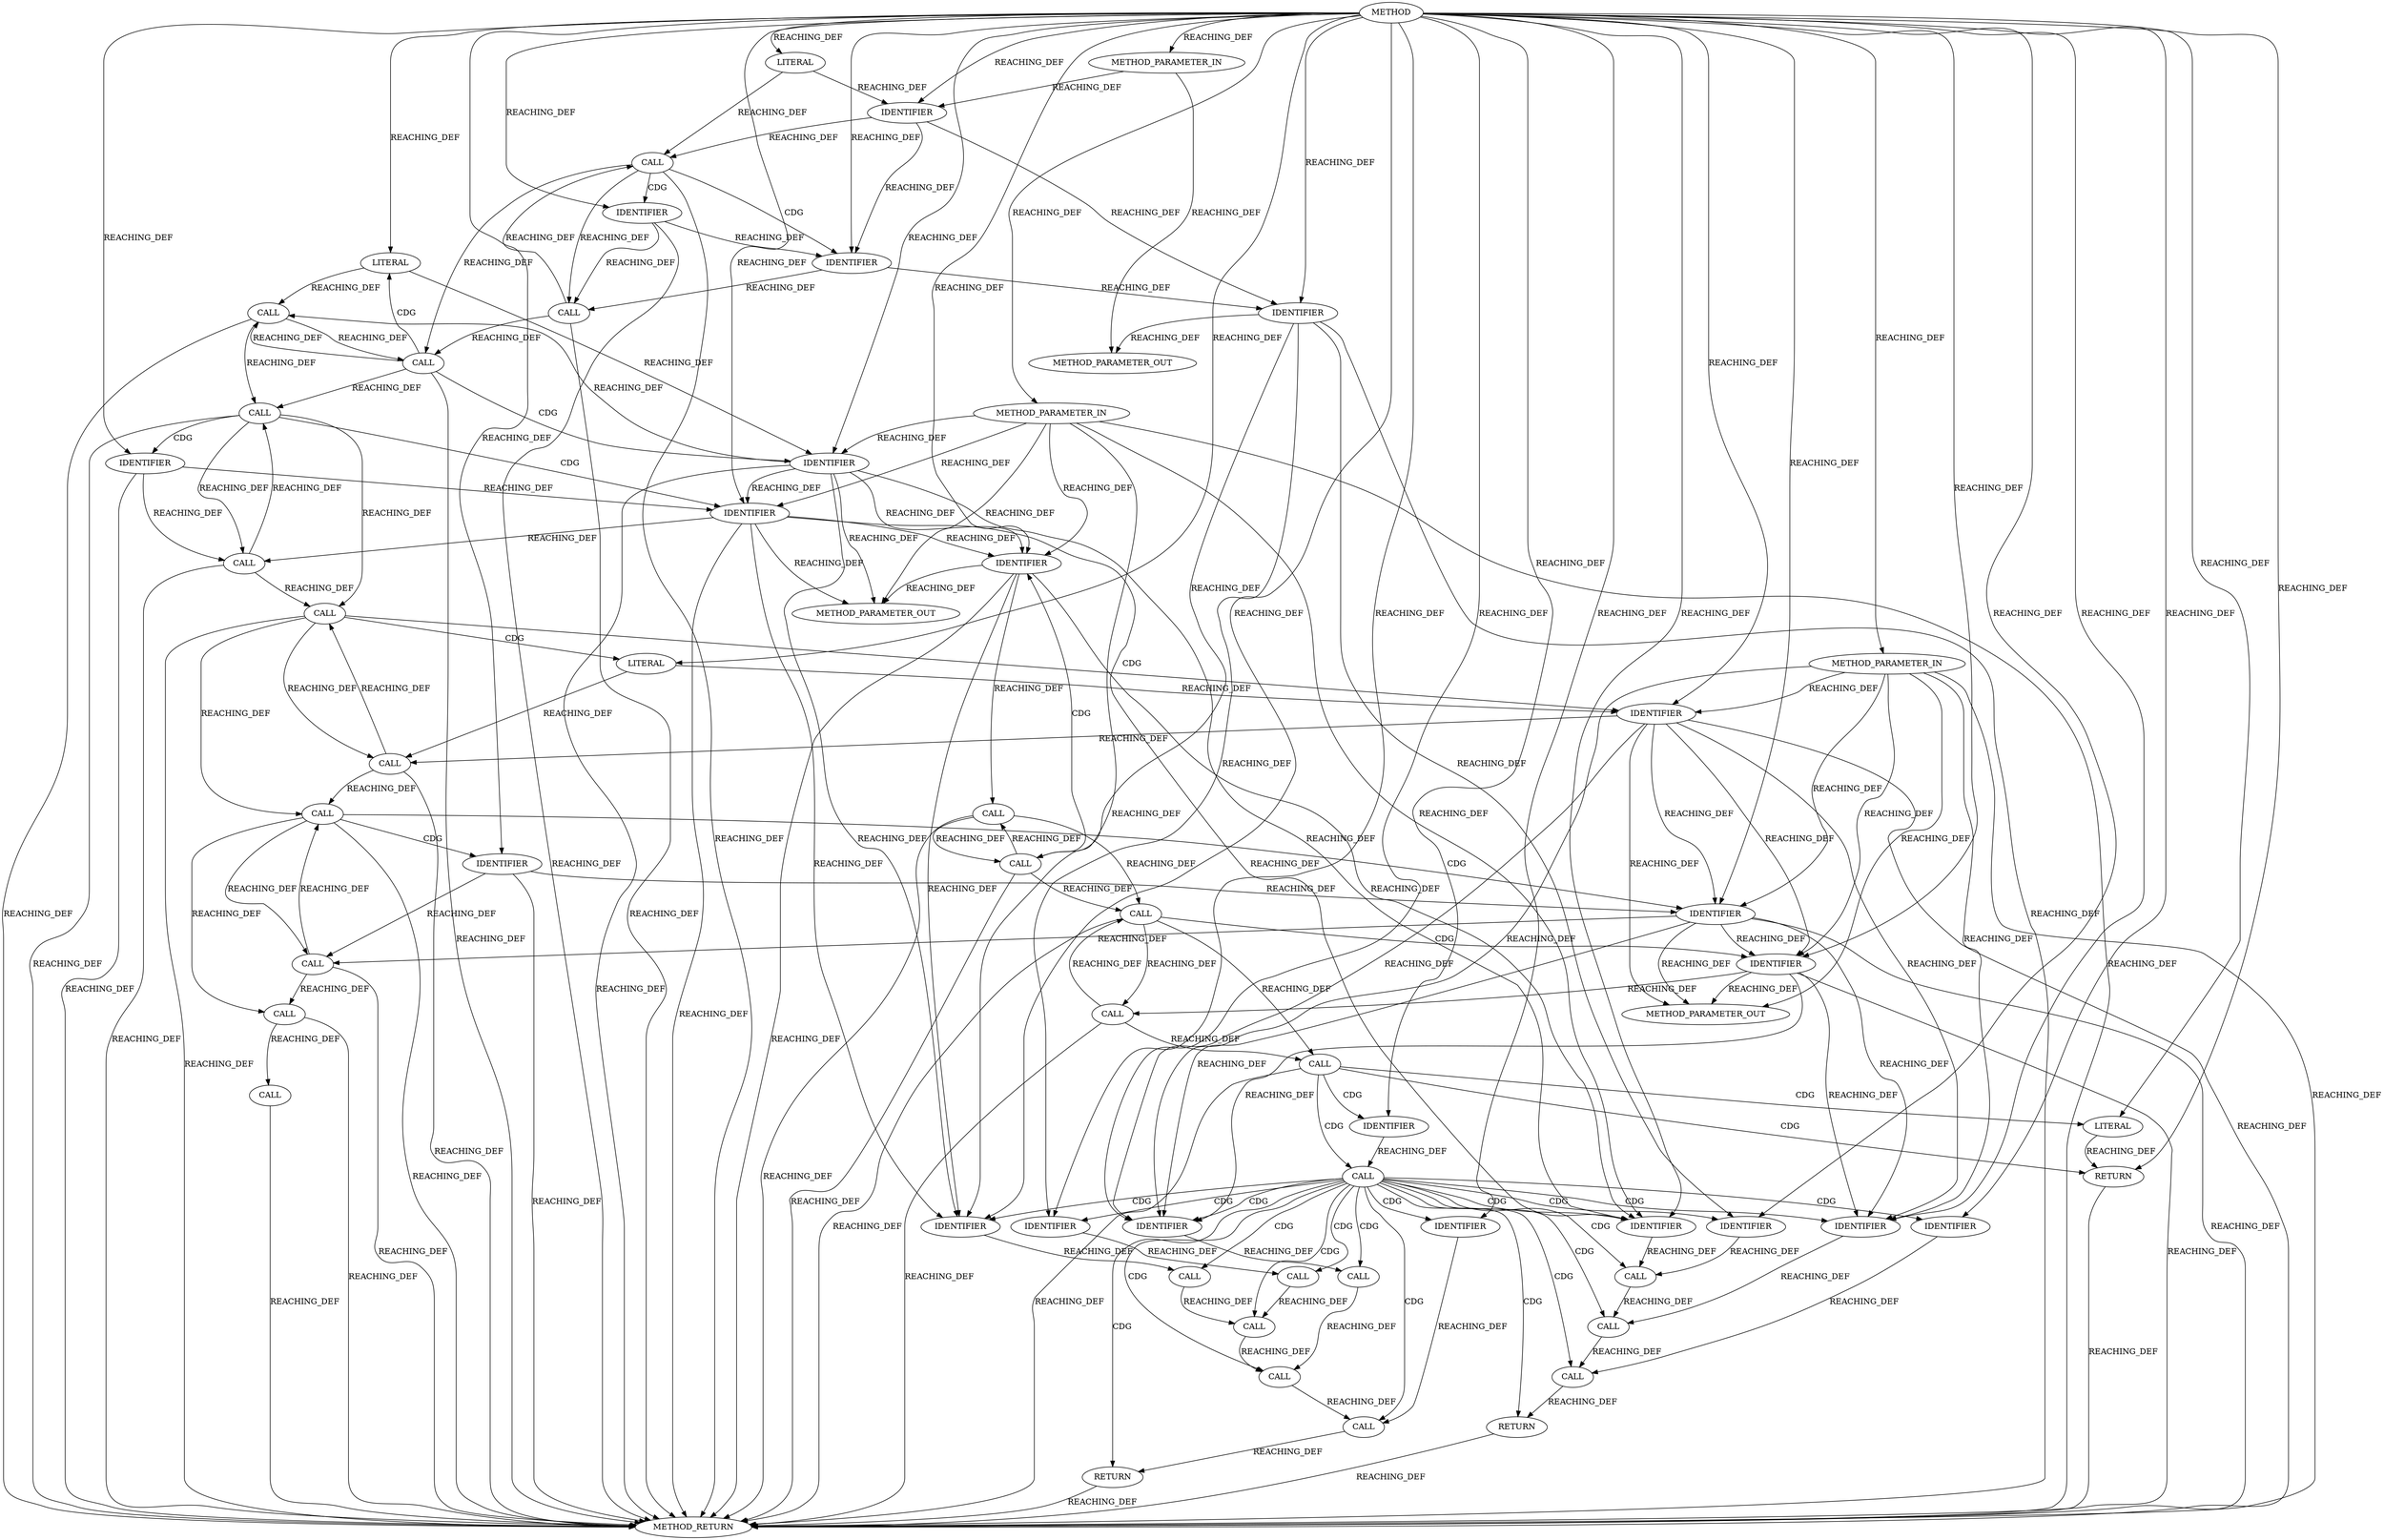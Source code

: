 strict digraph "" {
	node [label="\N"];
	1240	[ARGUMENT_INDEX=2,
		CODE=0,
		COLUMN_NUMBER=22,
		LINE_NUMBER=414,
		ORDER=2,
		TYPE_FULL_NAME=int,
		filename="messenger_v2.c",
		label=LITERAL];
	1238	[ARGUMENT_INDEX=2,
		CODE="middle_len < 0",
		COLUMN_NUMBER=9,
		DISPATCH_TYPE=STATIC_DISPATCH,
		LINE_NUMBER=414,
		METHOD_FULL_NAME="<operator>.lessThan",
		NAME="<operator>.lessThan",
		ORDER=2,
		TYPE_FULL_NAME="<empty>",
		filename="messenger_v2.c",
		label=CALL];
	1240 -> 1238	[VARIABLE=0,
		label=REACHING_DEF];
	1239	[ARGUMENT_INDEX=1,
		CODE=middle_len,
		COLUMN_NUMBER=9,
		LINE_NUMBER=414,
		NAME=middle_len,
		ORDER=1,
		TYPE_FULL_NAME=int,
		filename="messenger_v2.c",
		label=IDENTIFIER];
	1240 -> 1239	[VARIABLE=0,
		label=REACHING_DEF];
	1285	[CODE=RET,
		COLUMN_NUMBER=1,
		EVALUATION_STRATEGY=BY_VALUE,
		LINE_NUMBER=410,
		ORDER=6,
		TYPE_FULL_NAME=int,
		filename="messenger_v2.c",
		label=METHOD_RETURN];
	1238 -> 1285	[VARIABLE="middle_len < 0",
		label=REACHING_DEF];
	1230	[ARGUMENT_INDEX=1,
		CODE="front_len < 0 || front_len > CEPH_MSG_MAX_FRONT_LEN ||
	       middle_len < 0",
		COLUMN_NUMBER=9,
		DISPATCH_TYPE=STATIC_DISPATCH,
		LINE_NUMBER=413,
		METHOD_FULL_NAME="<operator>.logicalOr",
		NAME="<operator>.logicalOr",
		ORDER=1,
		TYPE_FULL_NAME="<empty>",
		filename="messenger_v2.c",
		label=CALL];
	1238 -> 1230	[VARIABLE="middle_len < 0",
		label=REACHING_DEF];
	1231	[ARGUMENT_INDEX=1,
		CODE="front_len < 0 || front_len > CEPH_MSG_MAX_FRONT_LEN",
		COLUMN_NUMBER=9,
		DISPATCH_TYPE=STATIC_DISPATCH,
		LINE_NUMBER=413,
		METHOD_FULL_NAME="<operator>.logicalOr",
		NAME="<operator>.logicalOr",
		ORDER=1,
		TYPE_FULL_NAME="<empty>",
		filename="messenger_v2.c",
		label=CALL];
	1238 -> 1231	[VARIABLE="middle_len < 0",
		label=REACHING_DEF];
	1239 -> 1238	[VARIABLE=middle_len,
		label=REACHING_DEF];
	1271	[ARGUMENT_INDEX=2,
		CODE=middle_len,
		COLUMN_NUMBER=22,
		LINE_NUMBER=421,
		NAME=middle_len,
		ORDER=2,
		TYPE_FULL_NAME=int,
		filename="messenger_v2.c",
		label=IDENTIFIER];
	1239 -> 1271	[VARIABLE=middle_len,
		label=REACHING_DEF];
	1239 -> 1285	[VARIABLE=middle_len,
		label=REACHING_DEF];
	1256	[ARGUMENT_INDEX=1,
		CODE=middle_len,
		COLUMN_NUMBER=21,
		LINE_NUMBER=417,
		NAME=middle_len,
		ORDER=1,
		TYPE_FULL_NAME=int,
		filename="messenger_v2.c",
		label=IDENTIFIER];
	1239 -> 1256	[VARIABLE=middle_len,
		label=REACHING_DEF];
	1281	[ARGUMENT_INDEX=1,
		CODE=middle_len,
		COLUMN_NUMBER=44,
		LINE_NUMBER=424,
		NAME=middle_len,
		ORDER=1,
		TYPE_FULL_NAME=int,
		filename="messenger_v2.c",
		label=IDENTIFIER];
	1239 -> 1281	[VARIABLE=middle_len,
		label=REACHING_DEF];
	13104	[CODE="int middle_len",
		COLUMN_NUMBER=45,
		EVALUATION_STRATEGY=BY_VALUE,
		INDEX=2,
		IS_VARIADIC=false,
		LINE_NUMBER=410,
		NAME=middle_len,
		ORDER=2,
		TYPE_FULL_NAME=int,
		filename="messenger_v2.c",
		label=METHOD_PARAMETER_OUT];
	1239 -> 13104	[VARIABLE=middle_len,
		label=REACHING_DEF];
	1242	[ARGUMENT_INDEX=1,
		CODE=middle_len,
		COLUMN_NUMBER=27,
		LINE_NUMBER=414,
		NAME=middle_len,
		ORDER=1,
		TYPE_FULL_NAME=int,
		filename="messenger_v2.c",
		label=IDENTIFIER];
	1239 -> 1242	[VARIABLE=middle_len,
		label=REACHING_DEF];
	1282	[ARGUMENT_INDEX=2,
		CODE="padded_len(data_len)",
		COLUMN_NUMBER=9,
		DISPATCH_TYPE=STATIC_DISPATCH,
		LINE_NUMBER=425,
		METHOD_FULL_NAME=padded_len,
		NAME=padded_len,
		ORDER=2,
		TYPE_FULL_NAME="<empty>",
		filename="messenger_v2.c",
		label=CALL];
	1276	[ARGUMENT_INDEX=1,
		CODE="padded_len(front_len) + padded_len(middle_len) +
	       padded_len(data_len)",
		COLUMN_NUMBER=9,
		DISPATCH_TYPE=STATIC_DISPATCH,
		LINE_NUMBER=424,
		METHOD_FULL_NAME="<operator>.addition",
		NAME="<operator>.addition",
		ORDER=1,
		TYPE_FULL_NAME="<empty>",
		filename="messenger_v2.c",
		label=CALL];
	1282 -> 1276	[VARIABLE="padded_len(data_len)",
		label=REACHING_DEF];
	1275	[ARGUMENT_INDEX=-1,
		CODE="padded_len(front_len) + padded_len(middle_len) +
	       padded_len(data_len) + CEPH_EPILOGUE_SECURE_LEN",
		COLUMN_NUMBER=9,
		DISPATCH_TYPE=STATIC_DISPATCH,
		LINE_NUMBER=424,
		METHOD_FULL_NAME="<operator>.addition",
		NAME="<operator>.addition",
		ORDER=1,
		TYPE_FULL_NAME="<empty>",
		filename="messenger_v2.c",
		label=CALL];
	1276 -> 1275	[VARIABLE="padded_len(front_len) + padded_len(middle_len) +
	       padded_len(data_len)",
		label=REACHING_DEF];
	1261	[ARGUMENT_INDEX=-1,
		CODE=0,
		COLUMN_NUMBER=10,
		LINE_NUMBER=418,
		ORDER=1,
		TYPE_FULL_NAME=int,
		filename="messenger_v2.c",
		label=LITERAL];
	1260	[ARGUMENT_INDEX=1,
		CODE="return 0;",
		COLUMN_NUMBER=3,
		LINE_NUMBER=418,
		ORDER=1,
		filename="messenger_v2.c",
		label=RETURN];
	1261 -> 1260	[VARIABLE=0,
		label=REACHING_DEF];
	1260 -> 1285	[VARIABLE="<RET>",
		label=REACHING_DEF];
	1280	[ARGUMENT_INDEX=2,
		CODE="padded_len(middle_len)",
		COLUMN_NUMBER=33,
		DISPATCH_TYPE=STATIC_DISPATCH,
		LINE_NUMBER=424,
		METHOD_FULL_NAME=padded_len,
		NAME=padded_len,
		ORDER=2,
		TYPE_FULL_NAME="<empty>",
		filename="messenger_v2.c",
		label=CALL];
	1277	[ARGUMENT_INDEX=1,
		CODE="padded_len(front_len) + padded_len(middle_len)",
		COLUMN_NUMBER=9,
		DISPATCH_TYPE=STATIC_DISPATCH,
		LINE_NUMBER=424,
		METHOD_FULL_NAME="<operator>.addition",
		NAME="<operator>.addition",
		ORDER=1,
		TYPE_FULL_NAME="<empty>",
		filename="messenger_v2.c",
		label=CALL];
	1280 -> 1277	[VARIABLE="padded_len(middle_len)",
		label=REACHING_DEF];
	1277 -> 1276	[VARIABLE="padded_len(front_len) + padded_len(middle_len)",
		label=REACHING_DEF];
	1269	[ARGUMENT_INDEX=1,
		CODE="front_len + middle_len",
		COLUMN_NUMBER=10,
		DISPATCH_TYPE=STATIC_DISPATCH,
		LINE_NUMBER=421,
		METHOD_FULL_NAME="<operator>.addition",
		NAME="<operator>.addition",
		ORDER=1,
		TYPE_FULL_NAME="<empty>",
		filename="messenger_v2.c",
		label=CALL];
	1271 -> 1269	[VARIABLE=middle_len,
		label=REACHING_DEF];
	1268	[ARGUMENT_INDEX=1,
		CODE="front_len + middle_len + data_len",
		COLUMN_NUMBER=10,
		DISPATCH_TYPE=STATIC_DISPATCH,
		LINE_NUMBER=421,
		METHOD_FULL_NAME="<operator>.addition",
		NAME="<operator>.addition",
		ORDER=1,
		TYPE_FULL_NAME="<empty>",
		filename="messenger_v2.c",
		label=CALL];
	1269 -> 1268	[VARIABLE="front_len + middle_len",
		label=REACHING_DEF];
	1254	[ARGUMENT_INDEX=1,
		CODE=front_len,
		COLUMN_NUMBER=7,
		LINE_NUMBER=417,
		NAME=front_len,
		ORDER=1,
		TYPE_FULL_NAME=int,
		filename="messenger_v2.c",
		label=IDENTIFIER];
	1253	[ARGUMENT_INDEX=1,
		CODE="!front_len",
		COLUMN_NUMBER=6,
		DISPATCH_TYPE=STATIC_DISPATCH,
		LINE_NUMBER=417,
		METHOD_FULL_NAME="<operator>.logicalNot",
		NAME="<operator>.logicalNot",
		ORDER=1,
		TYPE_FULL_NAME="<empty>",
		filename="messenger_v2.c",
		label=CALL];
	1254 -> 1253	[VARIABLE=front_len,
		label=REACHING_DEF];
	1270	[ARGUMENT_INDEX=1,
		CODE=front_len,
		COLUMN_NUMBER=10,
		LINE_NUMBER=421,
		NAME=front_len,
		ORDER=1,
		TYPE_FULL_NAME=int,
		filename="messenger_v2.c",
		label=IDENTIFIER];
	1254 -> 1270	[VARIABLE=front_len,
		label=REACHING_DEF];
	1279	[ARGUMENT_INDEX=1,
		CODE=front_len,
		COLUMN_NUMBER=20,
		LINE_NUMBER=424,
		NAME=front_len,
		ORDER=1,
		TYPE_FULL_NAME=int,
		filename="messenger_v2.c",
		label=IDENTIFIER];
	1254 -> 1279	[VARIABLE=front_len,
		label=REACHING_DEF];
	1254 -> 1285	[VARIABLE=front_len,
		label=REACHING_DEF];
	13103	[CODE="int front_len",
		COLUMN_NUMBER=30,
		EVALUATION_STRATEGY=BY_VALUE,
		INDEX=1,
		IS_VARIADIC=false,
		LINE_NUMBER=410,
		NAME=front_len,
		ORDER=1,
		TYPE_FULL_NAME=int,
		filename="messenger_v2.c",
		label=METHOD_PARAMETER_OUT];
	1254 -> 13103	[VARIABLE=front_len,
		label=REACHING_DEF];
	1253 -> 1285	[VARIABLE="!front_len",
		label=REACHING_DEF];
	1253 -> 1256	[label=CDG];
	1255	[ARGUMENT_INDEX=2,
		CODE="!middle_len",
		COLUMN_NUMBER=20,
		DISPATCH_TYPE=STATIC_DISPATCH,
		LINE_NUMBER=417,
		METHOD_FULL_NAME="<operator>.logicalNot",
		NAME="<operator>.logicalNot",
		ORDER=2,
		TYPE_FULL_NAME="<empty>",
		filename="messenger_v2.c",
		label=CALL];
	1253 -> 1255	[VARIABLE="!front_len",
		label=REACHING_DEF];
	1252	[ARGUMENT_INDEX=1,
		CODE="!front_len && !middle_len",
		COLUMN_NUMBER=6,
		DISPATCH_TYPE=STATIC_DISPATCH,
		LINE_NUMBER=417,
		METHOD_FULL_NAME="<operator>.logicalAnd",
		NAME="<operator>.logicalAnd",
		ORDER=1,
		TYPE_FULL_NAME="<empty>",
		filename="messenger_v2.c",
		label=CALL];
	1253 -> 1252	[VARIABLE="!front_len",
		label=REACHING_DEF];
	1270 -> 1269	[VARIABLE=front_len,
		label=REACHING_DEF];
	1278	[ARGUMENT_INDEX=1,
		CODE="padded_len(front_len)",
		COLUMN_NUMBER=9,
		DISPATCH_TYPE=STATIC_DISPATCH,
		LINE_NUMBER=424,
		METHOD_FULL_NAME=padded_len,
		NAME=padded_len,
		ORDER=1,
		TYPE_FULL_NAME="<empty>",
		filename="messenger_v2.c",
		label=CALL];
	1279 -> 1278	[VARIABLE=front_len,
		label=REACHING_DEF];
	1256 -> 1271	[VARIABLE=middle_len,
		label=REACHING_DEF];
	1256 -> 1285	[VARIABLE=middle_len,
		label=REACHING_DEF];
	1256 -> 1255	[VARIABLE=middle_len,
		label=REACHING_DEF];
	1256 -> 1281	[VARIABLE=middle_len,
		label=REACHING_DEF];
	1256 -> 13104	[VARIABLE=middle_len,
		label=REACHING_DEF];
	1255 -> 1253	[VARIABLE="!middle_len",
		label=REACHING_DEF];
	1255 -> 1285	[VARIABLE="!middle_len",
		label=REACHING_DEF];
	1255 -> 1252	[VARIABLE="!middle_len",
		label=REACHING_DEF];
	1281 -> 1280	[VARIABLE=middle_len,
		label=REACHING_DEF];
	1243	[ARGUMENT_INDEX=2,
		CODE=CEPH_MSG_MAX_MIDDLE_LEN,
		COLUMN_NUMBER=40,
		LINE_NUMBER=414,
		NAME=CEPH_MSG_MAX_MIDDLE_LEN,
		ORDER=2,
		TYPE_FULL_NAME=ANY,
		filename="messenger_v2.c",
		label=IDENTIFIER];
	1243 -> 1285	[VARIABLE=CEPH_MSG_MAX_MIDDLE_LEN,
		label=REACHING_DEF];
	1241	[ARGUMENT_INDEX=2,
		CODE="middle_len > CEPH_MSG_MAX_MIDDLE_LEN",
		COLUMN_NUMBER=27,
		DISPATCH_TYPE=STATIC_DISPATCH,
		LINE_NUMBER=414,
		METHOD_FULL_NAME="<operator>.greaterThan",
		NAME="<operator>.greaterThan",
		ORDER=2,
		TYPE_FULL_NAME="<empty>",
		filename="messenger_v2.c",
		label=CALL];
	1243 -> 1241	[VARIABLE=CEPH_MSG_MAX_MIDDLE_LEN,
		label=REACHING_DEF];
	1243 -> 1242	[VARIABLE=CEPH_MSG_MAX_MIDDLE_LEN,
		label=REACHING_DEF];
	1241 -> 1285	[VARIABLE="middle_len > CEPH_MSG_MAX_MIDDLE_LEN",
		label=REACHING_DEF];
	1229	[ARGUMENT_INDEX=1,
		CODE="front_len < 0 || front_len > CEPH_MSG_MAX_FRONT_LEN ||
	       middle_len < 0 || middle_len > CEPH_MSG_MAX_MIDDLE_LEN",
		COLUMN_NUMBER=9,
		DISPATCH_TYPE=STATIC_DISPATCH,
		LINE_NUMBER=413,
		METHOD_FULL_NAME="<operator>.logicalOr",
		NAME="<operator>.logicalOr",
		ORDER=1,
		TYPE_FULL_NAME="<empty>",
		filename="messenger_v2.c",
		label=CALL];
	1241 -> 1229	[VARIABLE="middle_len > CEPH_MSG_MAX_MIDDLE_LEN",
		label=REACHING_DEF];
	1241 -> 1230	[VARIABLE="middle_len > CEPH_MSG_MAX_MIDDLE_LEN",
		label=REACHING_DEF];
	1242 -> 1271	[VARIABLE=middle_len,
		label=REACHING_DEF];
	1242 -> 1285	[VARIABLE=middle_len,
		label=REACHING_DEF];
	1242 -> 1256	[VARIABLE=middle_len,
		label=REACHING_DEF];
	1242 -> 1281	[VARIABLE=middle_len,
		label=REACHING_DEF];
	1242 -> 13104	[VARIABLE=middle_len,
		label=REACHING_DEF];
	1242 -> 1241	[VARIABLE=middle_len,
		label=REACHING_DEF];
	1274	[ARGUMENT_INDEX=-1,
		CODE="return padded_len(front_len) + padded_len(middle_len) +
	       padded_len(data_len) + CEPH_EPILOGUE_SECURE_LEN;",
		COLUMN_NUMBER=2,
		LINE_NUMBER=424,
		ORDER=4,
		filename="messenger_v2.c",
		label=RETURN];
	1274 -> 1285	[VARIABLE="<RET>",
		label=REACHING_DEF];
	1267	[ARGUMENT_INDEX=-1,
		CODE="front_len + middle_len + data_len +
		       CEPH_EPILOGUE_PLAIN_LEN",
		COLUMN_NUMBER=10,
		DISPATCH_TYPE=STATIC_DISPATCH,
		LINE_NUMBER=421,
		METHOD_FULL_NAME="<operator>.addition",
		NAME="<operator>.addition",
		ORDER=1,
		TYPE_FULL_NAME="<empty>",
		filename="messenger_v2.c",
		label=CALL];
	1268 -> 1267	[VARIABLE="front_len + middle_len + data_len",
		label=REACHING_DEF];
	1221	[CODE="int front_len",
		COLUMN_NUMBER=30,
		EVALUATION_STRATEGY=BY_VALUE,
		INDEX=1,
		IS_VARIADIC=false,
		LINE_NUMBER=410,
		NAME=front_len,
		ORDER=1,
		TYPE_FULL_NAME=int,
		filename="messenger_v2.c",
		label=METHOD_PARAMETER_IN];
	1221 -> 13103	[VARIABLE=front_len,
		label=REACHING_DEF];
	1233	[ARGUMENT_INDEX=1,
		CODE=front_len,
		COLUMN_NUMBER=9,
		LINE_NUMBER=413,
		NAME=front_len,
		ORDER=1,
		TYPE_FULL_NAME=int,
		filename="messenger_v2.c",
		label=IDENTIFIER];
	1221 -> 1233	[VARIABLE=front_len,
		label=REACHING_DEF];
	1233 -> 1254	[VARIABLE=front_len,
		label=REACHING_DEF];
	1232	[ARGUMENT_INDEX=1,
		CODE="front_len < 0",
		COLUMN_NUMBER=9,
		DISPATCH_TYPE=STATIC_DISPATCH,
		LINE_NUMBER=413,
		METHOD_FULL_NAME="<operator>.lessThan",
		NAME="<operator>.lessThan",
		ORDER=1,
		TYPE_FULL_NAME="<empty>",
		filename="messenger_v2.c",
		label=CALL];
	1233 -> 1232	[VARIABLE=front_len,
		label=REACHING_DEF];
	1236	[ARGUMENT_INDEX=1,
		CODE=front_len,
		COLUMN_NUMBER=26,
		LINE_NUMBER=413,
		NAME=front_len,
		ORDER=1,
		TYPE_FULL_NAME=int,
		filename="messenger_v2.c",
		label=IDENTIFIER];
	1233 -> 1236	[VARIABLE=front_len,
		label=REACHING_DEF];
	1249	[ARGUMENT_INDEX=2,
		CODE=CEPH_MSG_MAX_DATA_LEN,
		COLUMN_NUMBER=36,
		LINE_NUMBER=415,
		NAME=CEPH_MSG_MAX_DATA_LEN,
		ORDER=2,
		TYPE_FULL_NAME=ANY,
		filename="messenger_v2.c",
		label=IDENTIFIER];
	1249 -> 1285	[VARIABLE=CEPH_MSG_MAX_DATA_LEN,
		label=REACHING_DEF];
	1247	[ARGUMENT_INDEX=2,
		CODE="data_len > CEPH_MSG_MAX_DATA_LEN",
		COLUMN_NUMBER=25,
		DISPATCH_TYPE=STATIC_DISPATCH,
		LINE_NUMBER=415,
		METHOD_FULL_NAME="<operator>.greaterThan",
		NAME="<operator>.greaterThan",
		ORDER=2,
		TYPE_FULL_NAME="<empty>",
		filename="messenger_v2.c",
		label=CALL];
	1249 -> 1247	[VARIABLE=CEPH_MSG_MAX_DATA_LEN,
		label=REACHING_DEF];
	1248	[ARGUMENT_INDEX=1,
		CODE=data_len,
		COLUMN_NUMBER=25,
		LINE_NUMBER=415,
		NAME=data_len,
		ORDER=1,
		TYPE_FULL_NAME=int,
		filename="messenger_v2.c",
		label=IDENTIFIER];
	1249 -> 1248	[VARIABLE=CEPH_MSG_MAX_DATA_LEN,
		label=REACHING_DEF];
	1247 -> 1285	[VARIABLE="data_len > CEPH_MSG_MAX_DATA_LEN",
		label=REACHING_DEF];
	1228	[ARGUMENT_INDEX=1,
		CODE="front_len < 0 || front_len > CEPH_MSG_MAX_FRONT_LEN ||
	       middle_len < 0 || middle_len > CEPH_MSG_MAX_MIDDLE_LEN ||
	       \
data_len < 0",
		COLUMN_NUMBER=9,
		DISPATCH_TYPE=STATIC_DISPATCH,
		LINE_NUMBER=413,
		METHOD_FULL_NAME="<operator>.logicalOr",
		NAME="<operator>.logicalOr",
		ORDER=1,
		TYPE_FULL_NAME="<empty>",
		filename="messenger_v2.c",
		label=CALL];
	1247 -> 1228	[VARIABLE="data_len > CEPH_MSG_MAX_DATA_LEN",
		label=REACHING_DEF];
	1227	[ARGUMENT_INDEX=1,
		CODE="front_len < 0 || front_len > CEPH_MSG_MAX_FRONT_LEN ||
	       middle_len < 0 || middle_len > CEPH_MSG_MAX_MIDDLE_LEN ||
	       \
data_len < 0 || data_len > CEPH_MSG_MAX_DATA_LEN",
		COLUMN_NUMBER=9,
		DISPATCH_TYPE=STATIC_DISPATCH,
		LINE_NUMBER=413,
		METHOD_FULL_NAME="<operator>.logicalOr",
		NAME="<operator>.logicalOr",
		ORDER=1,
		TYPE_FULL_NAME="<empty>",
		filename="messenger_v2.c",
		label=CALL];
	1247 -> 1227	[VARIABLE="data_len > CEPH_MSG_MAX_DATA_LEN",
		label=REACHING_DEF];
	1248 -> 1285	[VARIABLE=data_len,
		label=REACHING_DEF];
	1248 -> 1247	[VARIABLE=data_len,
		label=REACHING_DEF];
	1258	[ARGUMENT_INDEX=1,
		CODE=data_len,
		COLUMN_NUMBER=36,
		LINE_NUMBER=417,
		NAME=data_len,
		ORDER=1,
		TYPE_FULL_NAME=int,
		filename="messenger_v2.c",
		label=IDENTIFIER];
	1248 -> 1258	[VARIABLE=data_len,
		label=REACHING_DEF];
	1272	[ARGUMENT_INDEX=2,
		CODE=data_len,
		COLUMN_NUMBER=35,
		LINE_NUMBER=421,
		NAME=data_len,
		ORDER=2,
		TYPE_FULL_NAME=int,
		filename="messenger_v2.c",
		label=IDENTIFIER];
	1248 -> 1272	[VARIABLE=data_len,
		label=REACHING_DEF];
	1283	[ARGUMENT_INDEX=1,
		CODE=data_len,
		COLUMN_NUMBER=20,
		LINE_NUMBER=425,
		NAME=data_len,
		ORDER=1,
		TYPE_FULL_NAME=int,
		filename="messenger_v2.c",
		label=IDENTIFIER];
	1248 -> 1283	[VARIABLE=data_len,
		label=REACHING_DEF];
	13105	[CODE="int data_len",
		COLUMN_NUMBER=61,
		EVALUATION_STRATEGY=BY_VALUE,
		INDEX=3,
		IS_VARIADIC=false,
		LINE_NUMBER=410,
		NAME=data_len,
		ORDER=3,
		TYPE_FULL_NAME=int,
		filename="messenger_v2.c",
		label=METHOD_PARAMETER_OUT];
	1248 -> 13105	[VARIABLE=data_len,
		label=REACHING_DEF];
	1229 -> 1285	[VARIABLE="front_len < 0 || front_len > CEPH_MSG_MAX_FRONT_LEN ||
	       middle_len < 0 || middle_len > CEPH_MSG_MAX_MIDDLE_LEN",
		label=REACHING_DEF];
	1246	[ARGUMENT_INDEX=2,
		CODE=0,
		COLUMN_NUMBER=20,
		LINE_NUMBER=415,
		ORDER=2,
		TYPE_FULL_NAME=int,
		filename="messenger_v2.c",
		label=LITERAL];
	1229 -> 1246	[label=CDG];
	1244	[ARGUMENT_INDEX=2,
		CODE="data_len < 0",
		COLUMN_NUMBER=9,
		DISPATCH_TYPE=STATIC_DISPATCH,
		LINE_NUMBER=415,
		METHOD_FULL_NAME="<operator>.lessThan",
		NAME="<operator>.lessThan",
		ORDER=2,
		TYPE_FULL_NAME="<empty>",
		filename="messenger_v2.c",
		label=CALL];
	1229 -> 1244	[VARIABLE="front_len < 0 || front_len > CEPH_MSG_MAX_FRONT_LEN ||
	       middle_len < 0 || middle_len > CEPH_MSG_MAX_MIDDLE_LEN",
		label=REACHING_DEF];
	1245	[ARGUMENT_INDEX=1,
		CODE=data_len,
		COLUMN_NUMBER=9,
		LINE_NUMBER=415,
		NAME=data_len,
		ORDER=1,
		TYPE_FULL_NAME=int,
		filename="messenger_v2.c",
		label=IDENTIFIER];
	1229 -> 1245	[label=CDG];
	1229 -> 1228	[VARIABLE="front_len < 0 || front_len > CEPH_MSG_MAX_FRONT_LEN ||
	       middle_len < 0 || middle_len > CEPH_MSG_MAX_MIDDLE_LEN",
		label=REACHING_DEF];
	1230 -> 1285	[VARIABLE="front_len < 0 || front_len > CEPH_MSG_MAX_FRONT_LEN ||
	       middle_len < 0",
		label=REACHING_DEF];
	1230 -> 1243	[label=CDG];
	1230 -> 1241	[VARIABLE="front_len < 0 || front_len > CEPH_MSG_MAX_FRONT_LEN ||
	       middle_len < 0",
		label=REACHING_DEF];
	1230 -> 1242	[label=CDG];
	1230 -> 1229	[VARIABLE="front_len < 0 || front_len > CEPH_MSG_MAX_FRONT_LEN ||
	       middle_len < 0",
		label=REACHING_DEF];
	1232 -> 1285	[VARIABLE="front_len < 0",
		label=REACHING_DEF];
	1232 -> 1236	[label=CDG];
	1235	[ARGUMENT_INDEX=2,
		CODE="front_len > CEPH_MSG_MAX_FRONT_LEN",
		COLUMN_NUMBER=26,
		DISPATCH_TYPE=STATIC_DISPATCH,
		LINE_NUMBER=413,
		METHOD_FULL_NAME="<operator>.greaterThan",
		NAME="<operator>.greaterThan",
		ORDER=2,
		TYPE_FULL_NAME="<empty>",
		filename="messenger_v2.c",
		label=CALL];
	1232 -> 1235	[VARIABLE="front_len < 0",
		label=REACHING_DEF];
	1232 -> 1231	[VARIABLE="front_len < 0",
		label=REACHING_DEF];
	1237	[ARGUMENT_INDEX=2,
		CODE=CEPH_MSG_MAX_FRONT_LEN,
		COLUMN_NUMBER=38,
		LINE_NUMBER=413,
		NAME=CEPH_MSG_MAX_FRONT_LEN,
		ORDER=2,
		TYPE_FULL_NAME=ANY,
		filename="messenger_v2.c",
		label=IDENTIFIER];
	1232 -> 1237	[label=CDG];
	1236 -> 1254	[VARIABLE=front_len,
		label=REACHING_DEF];
	1236 -> 1235	[VARIABLE=front_len,
		label=REACHING_DEF];
	1252 -> 1285	[VARIABLE="!front_len && !middle_len",
		label=REACHING_DEF];
	1252 -> 1258	[label=CDG];
	1251	[ARGUMENT_INDEX=-1,
		CODE="!front_len && !middle_len && !data_len",
		COLUMN_NUMBER=6,
		DISPATCH_TYPE=STATIC_DISPATCH,
		LINE_NUMBER=417,
		METHOD_FULL_NAME="<operator>.logicalAnd",
		NAME="<operator>.logicalAnd",
		ORDER=1,
		TYPE_FULL_NAME="<empty>",
		filename="messenger_v2.c",
		label=CALL];
	1252 -> 1251	[VARIABLE="!front_len && !middle_len",
		label=REACHING_DEF];
	1257	[ARGUMENT_INDEX=2,
		CODE="!data_len",
		COLUMN_NUMBER=35,
		DISPATCH_TYPE=STATIC_DISPATCH,
		LINE_NUMBER=417,
		METHOD_FULL_NAME="<operator>.logicalNot",
		NAME="<operator>.logicalNot",
		ORDER=2,
		TYPE_FULL_NAME="<empty>",
		filename="messenger_v2.c",
		label=CALL];
	1252 -> 1257	[VARIABLE="!front_len && !middle_len",
		label=REACHING_DEF];
	1258 -> 1285	[VARIABLE=data_len,
		label=REACHING_DEF];
	1258 -> 1272	[VARIABLE=data_len,
		label=REACHING_DEF];
	1258 -> 1283	[VARIABLE=data_len,
		label=REACHING_DEF];
	1258 -> 13105	[VARIABLE=data_len,
		label=REACHING_DEF];
	1258 -> 1257	[VARIABLE=data_len,
		label=REACHING_DEF];
	1272 -> 1268	[VARIABLE=data_len,
		label=REACHING_DEF];
	1283 -> 1282	[VARIABLE=data_len,
		label=REACHING_DEF];
	1264	[ARGUMENT_INDEX=1,
		CODE=secure,
		COLUMN_NUMBER=7,
		LINE_NUMBER=420,
		NAME=secure,
		ORDER=1,
		TYPE_FULL_NAME=bool,
		filename="messenger_v2.c",
		label=IDENTIFIER];
	1263	[ARGUMENT_INDEX=-1,
		CODE="!secure",
		COLUMN_NUMBER=6,
		DISPATCH_TYPE=STATIC_DISPATCH,
		LINE_NUMBER=420,
		METHOD_FULL_NAME="<operator>.logicalNot",
		NAME="<operator>.logicalNot",
		ORDER=1,
		TYPE_FULL_NAME="<empty>",
		filename="messenger_v2.c",
		label=CALL];
	1264 -> 1263	[VARIABLE=secure,
		label=REACHING_DEF];
	1263 -> 1282	[label=CDG];
	1263 -> 1276	[label=CDG];
	1263 -> 1280	[label=CDG];
	1263 -> 1277	[label=CDG];
	1263 -> 1271	[label=CDG];
	1263 -> 1269	[label=CDG];
	1263 -> 1270	[label=CDG];
	1263 -> 1279	[label=CDG];
	1263 -> 1281	[label=CDG];
	1263 -> 1274	[label=CDG];
	1263 -> 1268	[label=CDG];
	1263 -> 1272	[label=CDG];
	1263 -> 1283	[label=CDG];
	1263 -> 1275	[label=CDG];
	1266	[ARGUMENT_INDEX=1,
		CODE="return front_len + middle_len + data_len +
		       CEPH_EPILOGUE_PLAIN_LEN;",
		COLUMN_NUMBER=3,
		LINE_NUMBER=421,
		ORDER=1,
		filename="messenger_v2.c",
		label=RETURN];
	1263 -> 1266	[label=CDG];
	1263 -> 1267	[label=CDG];
	1273	[ARGUMENT_INDEX=2,
		CODE=CEPH_EPILOGUE_PLAIN_LEN,
		COLUMN_NUMBER=10,
		LINE_NUMBER=422,
		NAME=CEPH_EPILOGUE_PLAIN_LEN,
		ORDER=2,
		TYPE_FULL_NAME=ANY,
		filename="messenger_v2.c",
		label=IDENTIFIER];
	1263 -> 1273	[label=CDG];
	1263 -> 1278	[label=CDG];
	1284	[ARGUMENT_INDEX=2,
		CODE=CEPH_EPILOGUE_SECURE_LEN,
		COLUMN_NUMBER=32,
		LINE_NUMBER=425,
		NAME=CEPH_EPILOGUE_SECURE_LEN,
		ORDER=2,
		TYPE_FULL_NAME=ANY,
		filename="messenger_v2.c",
		label=IDENTIFIER];
	1263 -> 1284	[label=CDG];
	1251 -> 1261	[label=CDG];
	1251 -> 1260	[label=CDG];
	1251 -> 1285	[VARIABLE="!front_len && !middle_len && !data_len",
		label=REACHING_DEF];
	1251 -> 1264	[label=CDG];
	1251 -> 1263	[label=CDG];
	1235 -> 1285	[VARIABLE="front_len > CEPH_MSG_MAX_FRONT_LEN",
		label=REACHING_DEF];
	1235 -> 1232	[VARIABLE="front_len > CEPH_MSG_MAX_FRONT_LEN",
		label=REACHING_DEF];
	1235 -> 1231	[VARIABLE="front_len > CEPH_MSG_MAX_FRONT_LEN",
		label=REACHING_DEF];
	1246 -> 1244	[VARIABLE=0,
		label=REACHING_DEF];
	1246 -> 1245	[VARIABLE=0,
		label=REACHING_DEF];
	1244 -> 1285	[VARIABLE="data_len < 0",
		label=REACHING_DEF];
	1244 -> 1229	[VARIABLE="data_len < 0",
		label=REACHING_DEF];
	1244 -> 1228	[VARIABLE="data_len < 0",
		label=REACHING_DEF];
	1245 -> 1285	[VARIABLE=data_len,
		label=REACHING_DEF];
	1245 -> 1248	[VARIABLE=data_len,
		label=REACHING_DEF];
	1245 -> 1258	[VARIABLE=data_len,
		label=REACHING_DEF];
	1245 -> 1272	[VARIABLE=data_len,
		label=REACHING_DEF];
	1245 -> 1283	[VARIABLE=data_len,
		label=REACHING_DEF];
	1245 -> 13105	[VARIABLE=data_len,
		label=REACHING_DEF];
	1245 -> 1244	[VARIABLE=data_len,
		label=REACHING_DEF];
	1223	[CODE="int data_len",
		COLUMN_NUMBER=61,
		EVALUATION_STRATEGY=BY_VALUE,
		INDEX=3,
		IS_VARIADIC=false,
		LINE_NUMBER=410,
		NAME=data_len,
		ORDER=3,
		TYPE_FULL_NAME=int,
		filename="messenger_v2.c",
		label=METHOD_PARAMETER_IN];
	1223 -> 1285	[VARIABLE=data_len,
		label=REACHING_DEF];
	1223 -> 1248	[VARIABLE=data_len,
		label=REACHING_DEF];
	1223 -> 1258	[VARIABLE=data_len,
		label=REACHING_DEF];
	1223 -> 1272	[VARIABLE=data_len,
		label=REACHING_DEF];
	1223 -> 1283	[VARIABLE=data_len,
		label=REACHING_DEF];
	1223 -> 13105	[VARIABLE=data_len,
		label=REACHING_DEF];
	1223 -> 1245	[VARIABLE=data_len,
		label=REACHING_DEF];
	1228 -> 1285	[VARIABLE="front_len < 0 || front_len > CEPH_MSG_MAX_FRONT_LEN ||
	       middle_len < 0 || middle_len > CEPH_MSG_MAX_MIDDLE_LEN ||
	       \
data_len < 0",
		label=REACHING_DEF];
	1228 -> 1249	[label=CDG];
	1228 -> 1247	[VARIABLE="front_len < 0 || front_len > CEPH_MSG_MAX_FRONT_LEN ||
	       middle_len < 0 || middle_len > CEPH_MSG_MAX_MIDDLE_LEN ||
	       \
data_len < 0",
		label=REACHING_DEF];
	1228 -> 1248	[label=CDG];
	1228 -> 1227	[VARIABLE="front_len < 0 || front_len > CEPH_MSG_MAX_FRONT_LEN ||
	       middle_len < 0 || middle_len > CEPH_MSG_MAX_MIDDLE_LEN ||
	       \
data_len < 0",
		label=REACHING_DEF];
	1227 -> 1285	[VARIABLE="front_len < 0 || front_len > CEPH_MSG_MAX_FRONT_LEN ||
	       middle_len < 0 || middle_len > CEPH_MSG_MAX_MIDDLE_LEN ||
	       \
data_len < 0 || data_len > CEPH_MSG_MAX_DATA_LEN",
		label=REACHING_DEF];
	1226	[ARGUMENT_INDEX=-1,
		CODE="BUG_ON(front_len < 0 || front_len > CEPH_MSG_MAX_FRONT_LEN ||
	       middle_len < 0 || middle_len > CEPH_MSG_MAX_MIDDLE_LEN ||
	       \
data_len < 0 || data_len > CEPH_MSG_MAX_DATA_LEN)",
		COLUMN_NUMBER=2,
		DISPATCH_TYPE=STATIC_DISPATCH,
		LINE_NUMBER=413,
		METHOD_FULL_NAME=BUG_ON,
		NAME=BUG_ON,
		ORDER=1,
		TYPE_FULL_NAME="<empty>",
		filename="messenger_v2.c",
		label=CALL];
	1227 -> 1226	[VARIABLE="front_len < 0 || front_len > CEPH_MSG_MAX_FRONT_LEN ||
	       middle_len < 0 || middle_len > CEPH_MSG_MAX_MIDDLE_LEN ||
	       \
data_len < 0 || data_len > CEPH_MSG_MAX_DATA_LEN",
		label=REACHING_DEF];
	1231 -> 1240	[label=CDG];
	1231 -> 1238	[VARIABLE="front_len < 0 || front_len > CEPH_MSG_MAX_FRONT_LEN",
		label=REACHING_DEF];
	1231 -> 1239	[label=CDG];
	1231 -> 1285	[VARIABLE="front_len < 0 || front_len > CEPH_MSG_MAX_FRONT_LEN",
		label=REACHING_DEF];
	1231 -> 1230	[VARIABLE="front_len < 0 || front_len > CEPH_MSG_MAX_FRONT_LEN",
		label=REACHING_DEF];
	1237 -> 1285	[VARIABLE=CEPH_MSG_MAX_FRONT_LEN,
		label=REACHING_DEF];
	1237 -> 1236	[VARIABLE=CEPH_MSG_MAX_FRONT_LEN,
		label=REACHING_DEF];
	1237 -> 1235	[VARIABLE=CEPH_MSG_MAX_FRONT_LEN,
		label=REACHING_DEF];
	1275 -> 1274	[VARIABLE="padded_len(front_len) + padded_len(middle_len) +
	       padded_len(data_len) + CEPH_EPILOGUE_SECURE_LEN",
		label=REACHING_DEF];
	1266 -> 1285	[VARIABLE="<RET>",
		label=REACHING_DEF];
	1267 -> 1266	[VARIABLE="front_len + middle_len + data_len +
		       CEPH_EPILOGUE_PLAIN_LEN",
		label=REACHING_DEF];
	1273 -> 1267	[VARIABLE=CEPH_EPILOGUE_PLAIN_LEN,
		label=REACHING_DEF];
	1278 -> 1277	[VARIABLE="padded_len(front_len)",
		label=REACHING_DEF];
	1284 -> 1275	[VARIABLE=CEPH_EPILOGUE_SECURE_LEN,
		label=REACHING_DEF];
	1257 -> 1285	[VARIABLE="!data_len",
		label=REACHING_DEF];
	1257 -> 1252	[VARIABLE="!data_len",
		label=REACHING_DEF];
	1257 -> 1251	[VARIABLE="!data_len",
		label=REACHING_DEF];
	1222	[CODE="int middle_len",
		COLUMN_NUMBER=45,
		EVALUATION_STRATEGY=BY_VALUE,
		INDEX=2,
		IS_VARIADIC=false,
		LINE_NUMBER=410,
		NAME=middle_len,
		ORDER=2,
		TYPE_FULL_NAME=int,
		filename="messenger_v2.c",
		label=METHOD_PARAMETER_IN];
	1222 -> 1239	[VARIABLE=middle_len,
		label=REACHING_DEF];
	1222 -> 1271	[VARIABLE=middle_len,
		label=REACHING_DEF];
	1222 -> 1285	[VARIABLE=middle_len,
		label=REACHING_DEF];
	1222 -> 1256	[VARIABLE=middle_len,
		label=REACHING_DEF];
	1222 -> 1281	[VARIABLE=middle_len,
		label=REACHING_DEF];
	1222 -> 13104	[VARIABLE=middle_len,
		label=REACHING_DEF];
	1222 -> 1242	[VARIABLE=middle_len,
		label=REACHING_DEF];
	1220	[AST_PARENT_FULL_NAME="messenger_v2.c:<global>",
		AST_PARENT_TYPE=TYPE_DECL,
		CODE="static int __tail_onwire_len(int front_len, int middle_len, int data_len,
			     bool secure)
{
	BUG_ON(front_len < 0 || front_\
len > CEPH_MSG_MAX_FRONT_LEN ||
	       middle_len < 0 || middle_len > CEPH_MSG_MAX_MIDDLE_LEN ||
	       data_len < 0 || data_len > \
CEPH_MSG_MAX_DATA_LEN);

	if (!front_len && !middle_len && !data_len)
		return 0;

	if (!secure)
		return front_len + middle_len + \
data_len +
		       CEPH_EPILOGUE_PLAIN_LEN;

	return padded_len(front_len) + padded_len(middle_len) +
	       padded_len(data_len) + \
CEPH_EPILOGUE_SECURE_LEN;
}",
		COLUMN_NUMBER=1,
		COLUMN_NUMBER_END=1,
		FILENAME="messenger_v2.c",
		FULL_NAME=__tail_onwire_len,
		IS_EXTERNAL=false,
		LINE_NUMBER=410,
		LINE_NUMBER_END=426,
		NAME=__tail_onwire_len,
		ORDER=29,
		SIGNATURE="int __tail_onwire_len (int,int,int,bool)",
		filename="messenger_v2.c",
		label=METHOD];
	1220 -> 1240	[label=REACHING_DEF];
	1220 -> 1239	[label=REACHING_DEF];
	1220 -> 1261	[label=REACHING_DEF];
	1220 -> 1260	[label=REACHING_DEF];
	1220 -> 1271	[label=REACHING_DEF];
	1220 -> 1254	[label=REACHING_DEF];
	1220 -> 1270	[label=REACHING_DEF];
	1220 -> 1279	[label=REACHING_DEF];
	1220 -> 1256	[label=REACHING_DEF];
	1220 -> 1281	[label=REACHING_DEF];
	1220 -> 1243	[label=REACHING_DEF];
	1220 -> 1242	[label=REACHING_DEF];
	1220 -> 1221	[label=REACHING_DEF];
	1220 -> 1233	[label=REACHING_DEF];
	1220 -> 1249	[label=REACHING_DEF];
	1220 -> 1248	[label=REACHING_DEF];
	1220 -> 1236	[label=REACHING_DEF];
	1220 -> 1258	[label=REACHING_DEF];
	1220 -> 1272	[label=REACHING_DEF];
	1220 -> 1283	[label=REACHING_DEF];
	1220 -> 1264	[label=REACHING_DEF];
	1220 -> 1246	[label=REACHING_DEF];
	1220 -> 1245	[label=REACHING_DEF];
	1220 -> 1223	[label=REACHING_DEF];
	1220 -> 1237	[label=REACHING_DEF];
	1220 -> 1273	[label=REACHING_DEF];
	1220 -> 1284	[label=REACHING_DEF];
	1220 -> 1222	[label=REACHING_DEF];
	1234	[ARGUMENT_INDEX=2,
		CODE=0,
		COLUMN_NUMBER=21,
		LINE_NUMBER=413,
		ORDER=2,
		TYPE_FULL_NAME=int,
		filename="messenger_v2.c",
		label=LITERAL];
	1220 -> 1234	[label=REACHING_DEF];
	1234 -> 1233	[VARIABLE=0,
		label=REACHING_DEF];
	1234 -> 1232	[VARIABLE=0,
		label=REACHING_DEF];
	1226 -> 1285	[VARIABLE="BUG_ON(front_len < 0 || front_len > CEPH_MSG_MAX_FRONT_LEN ||
	       middle_len < 0 || middle_len > CEPH_MSG_MAX_MIDDLE_LEN ||
	       \
data_len < 0 || data_len > CEPH_MSG_MAX_DATA_LEN)",
		label=REACHING_DEF];
}
